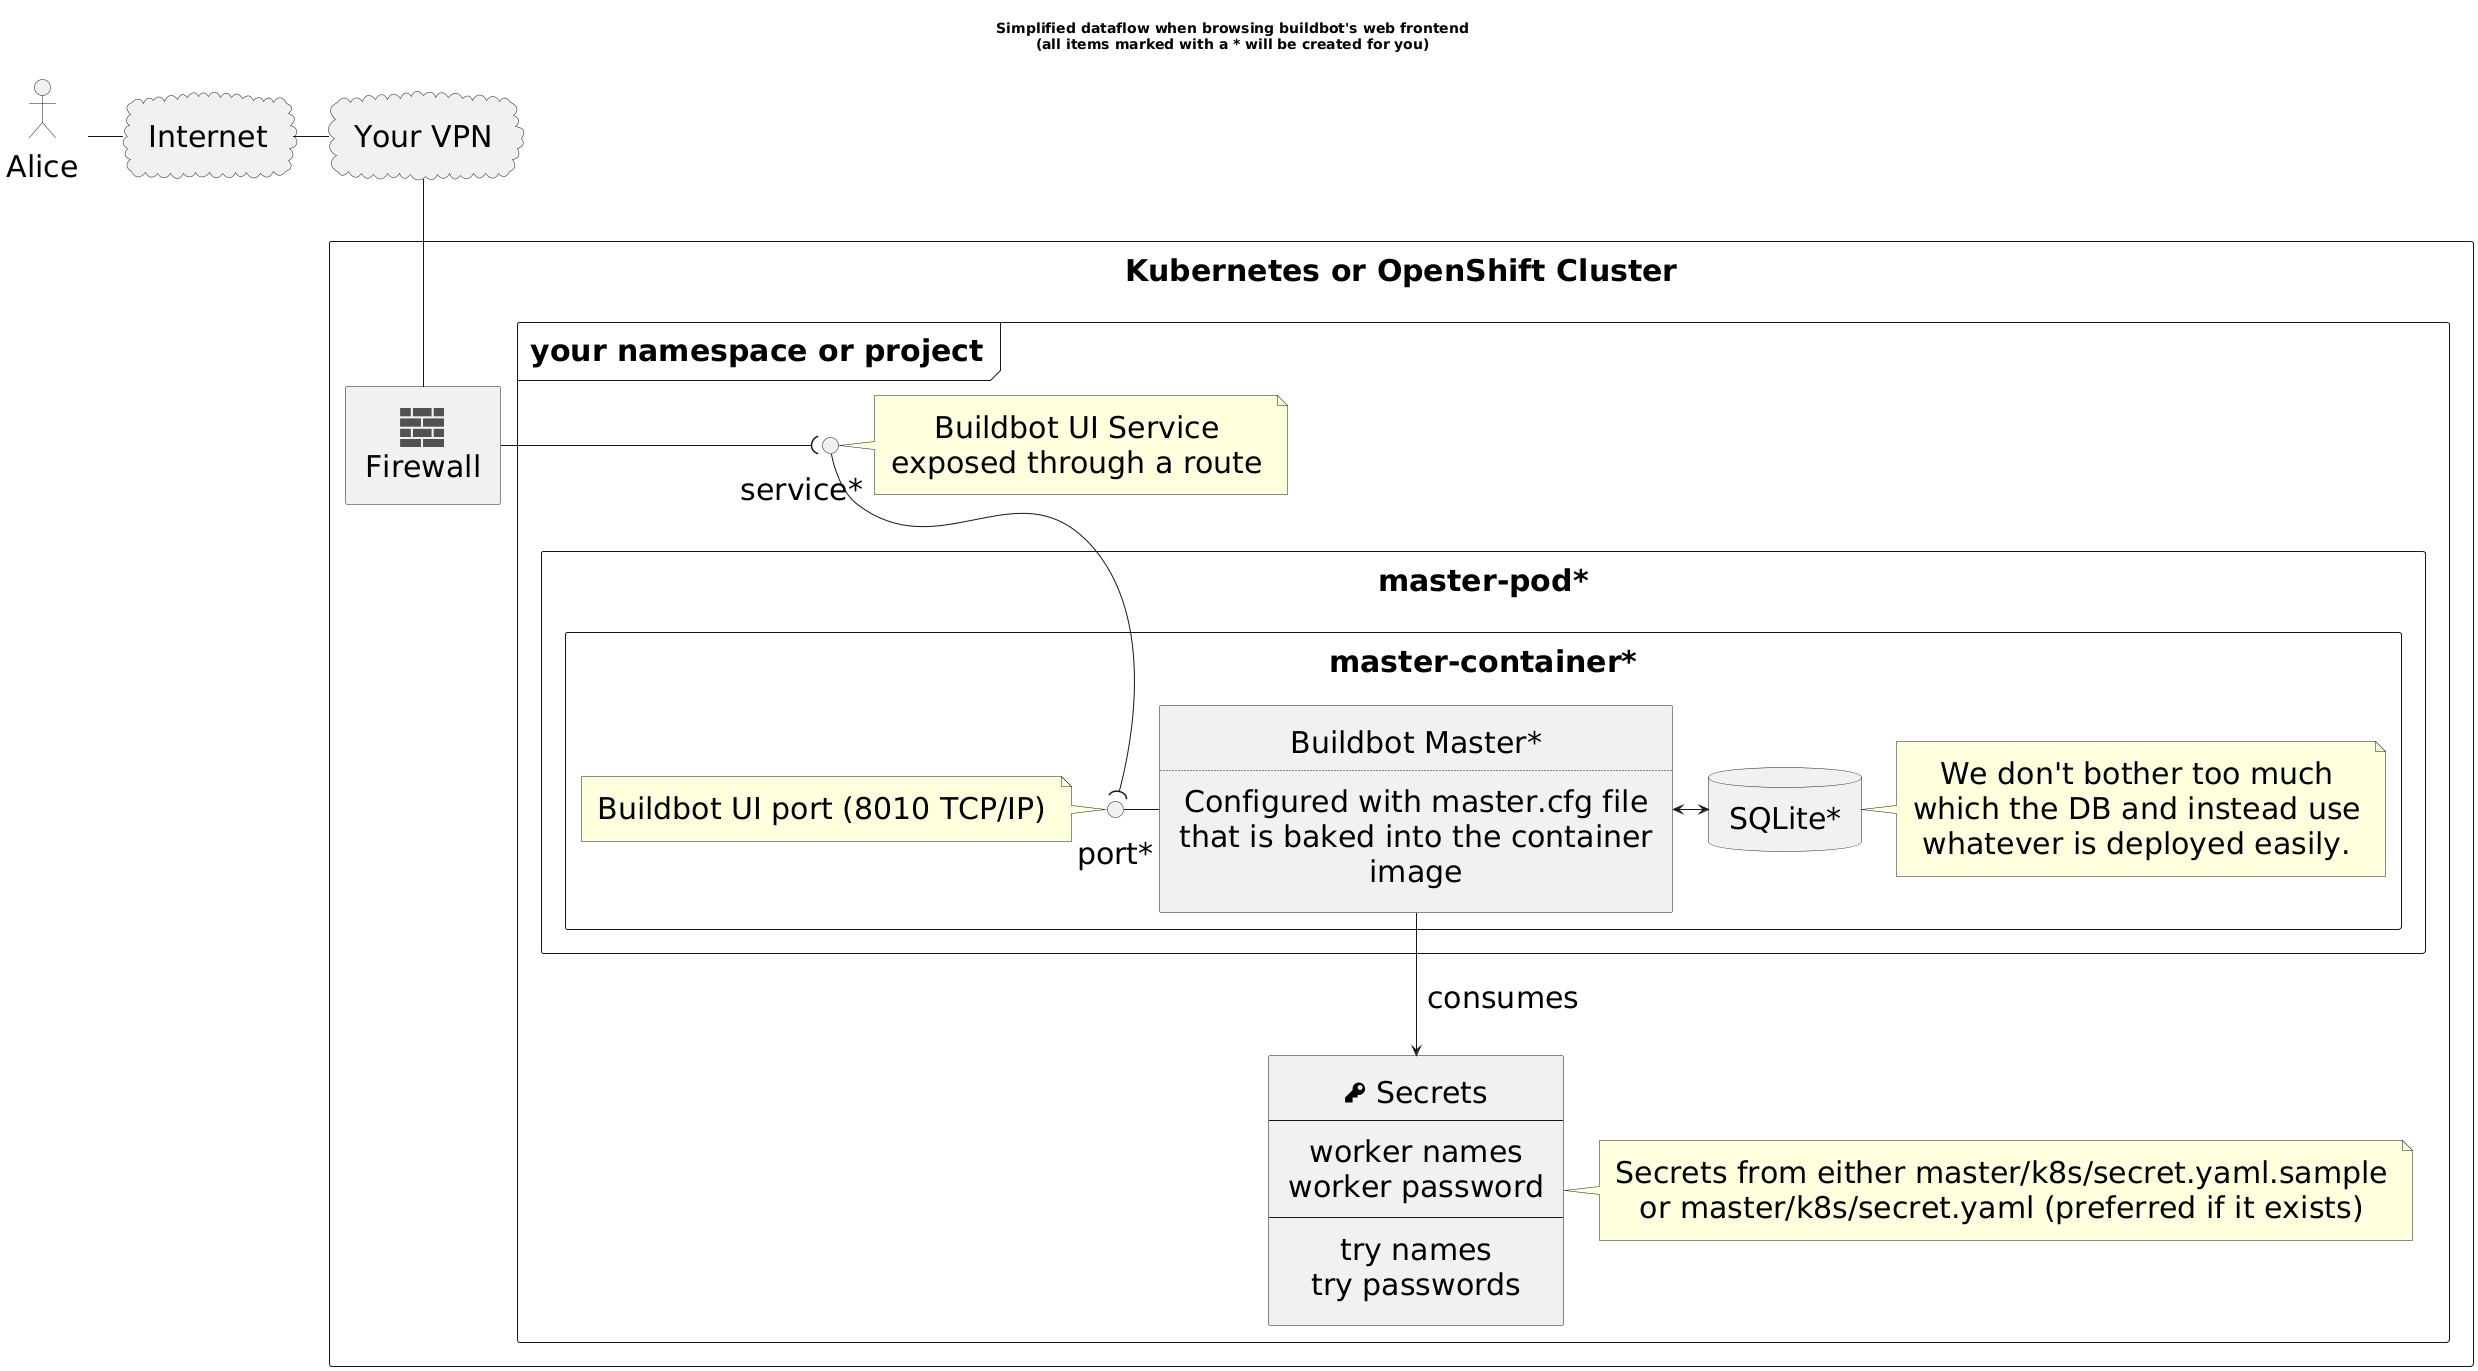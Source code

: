 @startuml

' http://www.plantuml.com/plantuml/proxy?idx=0&src=https://raw.githubusercontent.com/kwk/llvm-ci/trybot-setup/deployment.puml&fmt=svg

!include <office/Concepts/firewall.puml>

' Used to center the label under the images
skinparam defaultTextAlignment center
skinparam shadowing false
skinparam Padding 10
skinparam DefaultFontName "DejaVu Sans"
skinparam DefaultFontSize 30

title Simplified dataflow when browsing buildbot's web frontend\n(all items marked with a * will be created for you)

actor "Alice" as alice

rectangle "Kubernetes or OpenShift Cluster" {
  frame "your namespace or project" as namespace {
       
    rectangle "master-pod*" as master_pod {
      rectangle "master-container*" as master_container {
        database "SQLite*" as sqllite
        note right of sqllite : We don't bother too much\nwhich the DB and instead use\nwhatever is deployed easily.
    
        rectangle buildbot [
          Buildbot Master*
          ....
          Configured with master.cfg file
          that is baked into the container
          image
        ]
        interface "port*" as master_www_port
        note left of master_www_port : Buildbot UI port (8010 TCP/IP)
      }
    }
    interface "service*      " as master_www_service
    note right of master_www_service : Buildbot UI Service\nexposed through a route

    rectangle master_secret [
      <&key*1> Secrets
      ----
      worker names
      worker password
      ----
      try names
      try passwords
    ]
    note right of master_secret : Secrets from either master/k8s/secret.yaml.sample\nor master/k8s/secret.yaml (preferred if it exists)
  }
  rectangle "<$firewall>\nFirewall" as firewall
}

cloud "Internet" as internet {
}

cloud "Your VPN" as vpn {
}

alice - internet 

internet - vpn

vpn -down- firewall

firewall -right-( master_www_service

' master_www_service - master_pod

master_www_service -down-( master_www_port

master_www_port -right- buildbot

buildbot <-> sqllite

master_secret <-up- buildbot : consumes 


@enduml